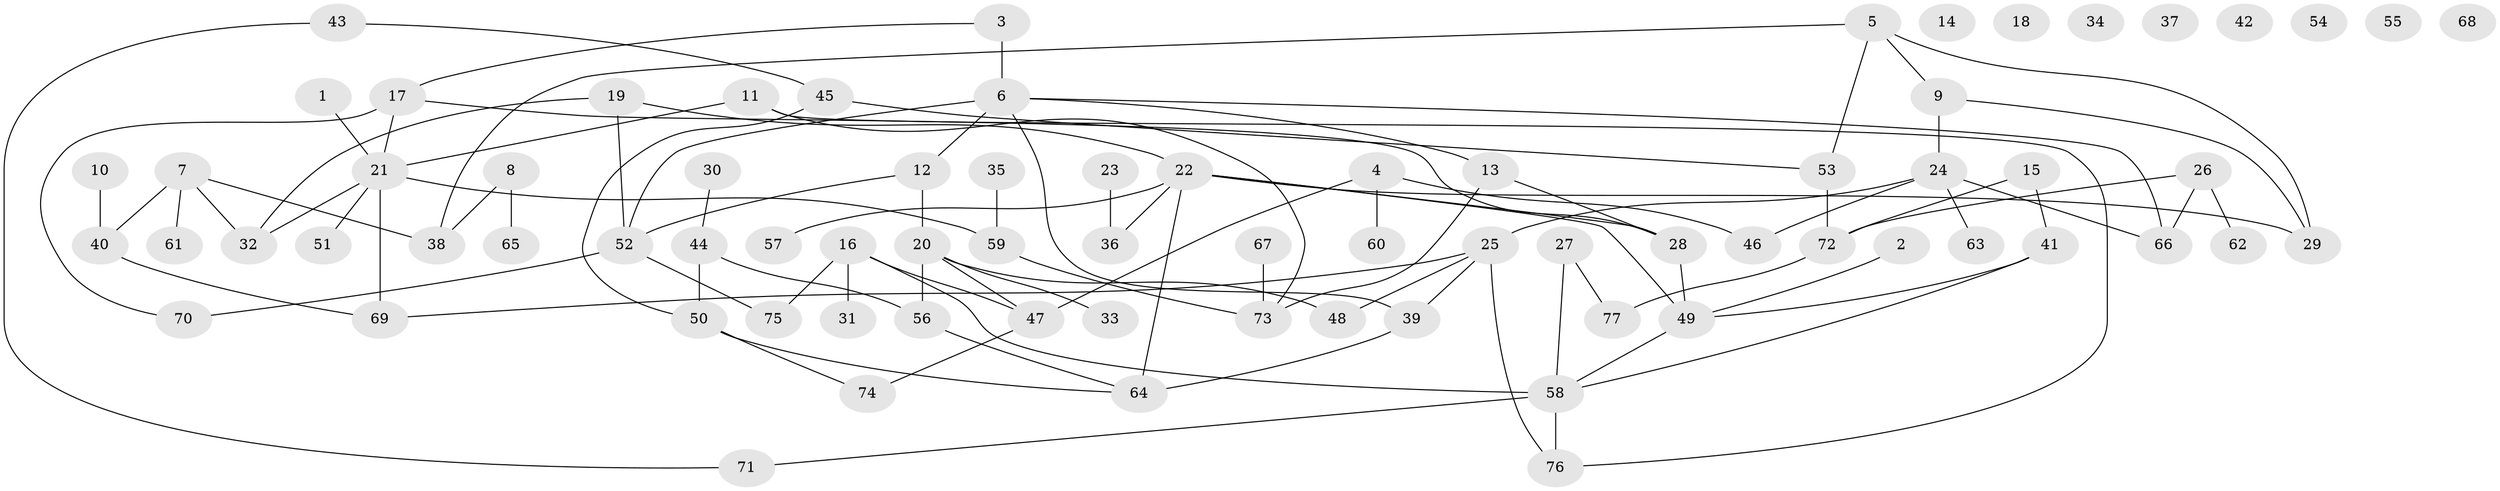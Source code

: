 // coarse degree distribution, {1: 0.2545454545454545, 2: 0.12727272727272726, 3: 0.12727272727272726, 4: 0.10909090909090909, 7: 0.03636363636363636, 5: 0.12727272727272726, 6: 0.05454545454545454, 0: 0.14545454545454545, 8: 0.01818181818181818}
// Generated by graph-tools (version 1.1) at 2025/41/03/06/25 10:41:20]
// undirected, 77 vertices, 98 edges
graph export_dot {
graph [start="1"]
  node [color=gray90,style=filled];
  1;
  2;
  3;
  4;
  5;
  6;
  7;
  8;
  9;
  10;
  11;
  12;
  13;
  14;
  15;
  16;
  17;
  18;
  19;
  20;
  21;
  22;
  23;
  24;
  25;
  26;
  27;
  28;
  29;
  30;
  31;
  32;
  33;
  34;
  35;
  36;
  37;
  38;
  39;
  40;
  41;
  42;
  43;
  44;
  45;
  46;
  47;
  48;
  49;
  50;
  51;
  52;
  53;
  54;
  55;
  56;
  57;
  58;
  59;
  60;
  61;
  62;
  63;
  64;
  65;
  66;
  67;
  68;
  69;
  70;
  71;
  72;
  73;
  74;
  75;
  76;
  77;
  1 -- 21;
  2 -- 49;
  3 -- 6;
  3 -- 17;
  4 -- 46;
  4 -- 47;
  4 -- 60;
  5 -- 9;
  5 -- 29;
  5 -- 38;
  5 -- 53;
  6 -- 12;
  6 -- 13;
  6 -- 39;
  6 -- 52;
  6 -- 66;
  7 -- 32;
  7 -- 38;
  7 -- 40;
  7 -- 61;
  8 -- 38;
  8 -- 65;
  9 -- 24;
  9 -- 29;
  10 -- 40;
  11 -- 21;
  11 -- 73;
  11 -- 76;
  12 -- 20;
  12 -- 52;
  13 -- 28;
  13 -- 73;
  15 -- 41;
  15 -- 72;
  16 -- 31;
  16 -- 47;
  16 -- 58;
  16 -- 75;
  17 -- 21;
  17 -- 28;
  17 -- 70;
  19 -- 22;
  19 -- 32;
  19 -- 52;
  20 -- 33;
  20 -- 47;
  20 -- 48;
  20 -- 56;
  21 -- 32;
  21 -- 51;
  21 -- 59;
  21 -- 69;
  22 -- 28;
  22 -- 29;
  22 -- 36;
  22 -- 49;
  22 -- 57;
  22 -- 64;
  23 -- 36;
  24 -- 25;
  24 -- 46;
  24 -- 63;
  24 -- 66;
  25 -- 39;
  25 -- 48;
  25 -- 69;
  25 -- 76;
  26 -- 62;
  26 -- 66;
  26 -- 72;
  27 -- 58;
  27 -- 77;
  28 -- 49;
  30 -- 44;
  35 -- 59;
  39 -- 64;
  40 -- 69;
  41 -- 49;
  41 -- 58;
  43 -- 45;
  43 -- 71;
  44 -- 50;
  44 -- 56;
  45 -- 50;
  45 -- 53;
  47 -- 74;
  49 -- 58;
  50 -- 64;
  50 -- 74;
  52 -- 70;
  52 -- 75;
  53 -- 72;
  56 -- 64;
  58 -- 71;
  58 -- 76;
  59 -- 73;
  67 -- 73;
  72 -- 77;
}
